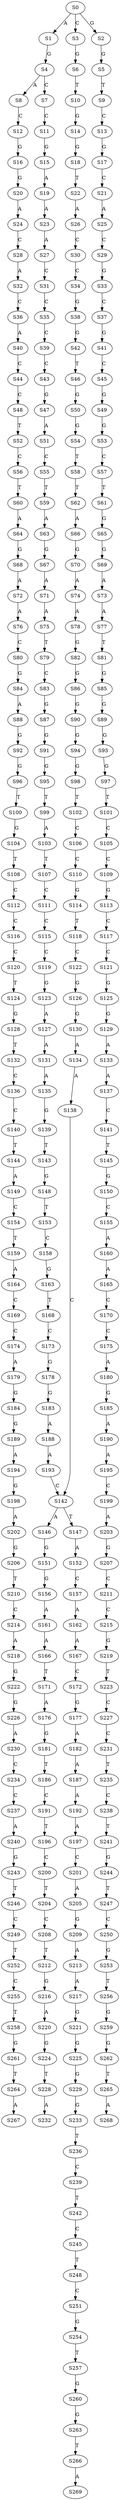 strict digraph  {
	S0 -> S1 [ label = A ];
	S0 -> S2 [ label = G ];
	S0 -> S3 [ label = C ];
	S1 -> S4 [ label = G ];
	S2 -> S5 [ label = G ];
	S3 -> S6 [ label = G ];
	S4 -> S7 [ label = C ];
	S4 -> S8 [ label = A ];
	S5 -> S9 [ label = T ];
	S6 -> S10 [ label = T ];
	S7 -> S11 [ label = C ];
	S8 -> S12 [ label = C ];
	S9 -> S13 [ label = C ];
	S10 -> S14 [ label = G ];
	S11 -> S15 [ label = G ];
	S12 -> S16 [ label = G ];
	S13 -> S17 [ label = G ];
	S14 -> S18 [ label = G ];
	S15 -> S19 [ label = A ];
	S16 -> S20 [ label = G ];
	S17 -> S21 [ label = C ];
	S18 -> S22 [ label = T ];
	S19 -> S23 [ label = A ];
	S20 -> S24 [ label = A ];
	S21 -> S25 [ label = A ];
	S22 -> S26 [ label = A ];
	S23 -> S27 [ label = A ];
	S24 -> S28 [ label = C ];
	S25 -> S29 [ label = C ];
	S26 -> S30 [ label = C ];
	S27 -> S31 [ label = C ];
	S28 -> S32 [ label = A ];
	S29 -> S33 [ label = G ];
	S30 -> S34 [ label = C ];
	S31 -> S35 [ label = C ];
	S32 -> S36 [ label = C ];
	S33 -> S37 [ label = C ];
	S34 -> S38 [ label = G ];
	S35 -> S39 [ label = C ];
	S36 -> S40 [ label = A ];
	S37 -> S41 [ label = G ];
	S38 -> S42 [ label = G ];
	S39 -> S43 [ label = C ];
	S40 -> S44 [ label = C ];
	S41 -> S45 [ label = C ];
	S42 -> S46 [ label = T ];
	S43 -> S47 [ label = G ];
	S44 -> S48 [ label = C ];
	S45 -> S49 [ label = G ];
	S46 -> S50 [ label = G ];
	S47 -> S51 [ label = A ];
	S48 -> S52 [ label = T ];
	S49 -> S53 [ label = G ];
	S50 -> S54 [ label = G ];
	S51 -> S55 [ label = C ];
	S52 -> S56 [ label = C ];
	S53 -> S57 [ label = C ];
	S54 -> S58 [ label = T ];
	S55 -> S59 [ label = T ];
	S56 -> S60 [ label = T ];
	S57 -> S61 [ label = T ];
	S58 -> S62 [ label = T ];
	S59 -> S63 [ label = A ];
	S60 -> S64 [ label = A ];
	S61 -> S65 [ label = G ];
	S62 -> S66 [ label = A ];
	S63 -> S67 [ label = G ];
	S64 -> S68 [ label = G ];
	S65 -> S69 [ label = G ];
	S66 -> S70 [ label = G ];
	S67 -> S71 [ label = A ];
	S68 -> S72 [ label = A ];
	S69 -> S73 [ label = A ];
	S70 -> S74 [ label = A ];
	S71 -> S75 [ label = A ];
	S72 -> S76 [ label = A ];
	S73 -> S77 [ label = A ];
	S74 -> S78 [ label = A ];
	S75 -> S79 [ label = T ];
	S76 -> S80 [ label = C ];
	S77 -> S81 [ label = T ];
	S78 -> S82 [ label = G ];
	S79 -> S83 [ label = C ];
	S80 -> S84 [ label = G ];
	S81 -> S85 [ label = G ];
	S82 -> S86 [ label = G ];
	S83 -> S87 [ label = G ];
	S84 -> S88 [ label = A ];
	S85 -> S89 [ label = G ];
	S86 -> S90 [ label = G ];
	S87 -> S91 [ label = G ];
	S88 -> S92 [ label = G ];
	S89 -> S93 [ label = G ];
	S90 -> S94 [ label = G ];
	S91 -> S95 [ label = G ];
	S92 -> S96 [ label = G ];
	S93 -> S97 [ label = G ];
	S94 -> S98 [ label = G ];
	S95 -> S99 [ label = T ];
	S96 -> S100 [ label = T ];
	S97 -> S101 [ label = T ];
	S98 -> S102 [ label = T ];
	S99 -> S103 [ label = A ];
	S100 -> S104 [ label = G ];
	S101 -> S105 [ label = C ];
	S102 -> S106 [ label = C ];
	S103 -> S107 [ label = T ];
	S104 -> S108 [ label = T ];
	S105 -> S109 [ label = C ];
	S106 -> S110 [ label = C ];
	S107 -> S111 [ label = C ];
	S108 -> S112 [ label = C ];
	S109 -> S113 [ label = G ];
	S110 -> S114 [ label = G ];
	S111 -> S115 [ label = C ];
	S112 -> S116 [ label = C ];
	S113 -> S117 [ label = C ];
	S114 -> S118 [ label = T ];
	S115 -> S119 [ label = C ];
	S116 -> S120 [ label = C ];
	S117 -> S121 [ label = C ];
	S118 -> S122 [ label = C ];
	S119 -> S123 [ label = G ];
	S120 -> S124 [ label = T ];
	S121 -> S125 [ label = G ];
	S122 -> S126 [ label = G ];
	S123 -> S127 [ label = A ];
	S124 -> S128 [ label = G ];
	S125 -> S129 [ label = G ];
	S126 -> S130 [ label = G ];
	S127 -> S131 [ label = A ];
	S128 -> S132 [ label = T ];
	S129 -> S133 [ label = A ];
	S130 -> S134 [ label = A ];
	S131 -> S135 [ label = A ];
	S132 -> S136 [ label = C ];
	S133 -> S137 [ label = A ];
	S134 -> S138 [ label = A ];
	S135 -> S139 [ label = G ];
	S136 -> S140 [ label = C ];
	S137 -> S141 [ label = C ];
	S138 -> S142 [ label = C ];
	S139 -> S143 [ label = T ];
	S140 -> S144 [ label = T ];
	S141 -> S145 [ label = T ];
	S142 -> S146 [ label = A ];
	S142 -> S147 [ label = T ];
	S143 -> S148 [ label = G ];
	S144 -> S149 [ label = A ];
	S145 -> S150 [ label = G ];
	S146 -> S151 [ label = G ];
	S147 -> S152 [ label = A ];
	S148 -> S153 [ label = T ];
	S149 -> S154 [ label = C ];
	S150 -> S155 [ label = C ];
	S151 -> S156 [ label = G ];
	S152 -> S157 [ label = C ];
	S153 -> S158 [ label = C ];
	S154 -> S159 [ label = T ];
	S155 -> S160 [ label = A ];
	S156 -> S161 [ label = A ];
	S157 -> S162 [ label = A ];
	S158 -> S163 [ label = G ];
	S159 -> S164 [ label = A ];
	S160 -> S165 [ label = A ];
	S161 -> S166 [ label = A ];
	S162 -> S167 [ label = A ];
	S163 -> S168 [ label = T ];
	S164 -> S169 [ label = C ];
	S165 -> S170 [ label = C ];
	S166 -> S171 [ label = T ];
	S167 -> S172 [ label = C ];
	S168 -> S173 [ label = C ];
	S169 -> S174 [ label = C ];
	S170 -> S175 [ label = C ];
	S171 -> S176 [ label = A ];
	S172 -> S177 [ label = G ];
	S173 -> S178 [ label = G ];
	S174 -> S179 [ label = A ];
	S175 -> S180 [ label = A ];
	S176 -> S181 [ label = G ];
	S177 -> S182 [ label = A ];
	S178 -> S183 [ label = G ];
	S179 -> S184 [ label = G ];
	S180 -> S185 [ label = G ];
	S181 -> S186 [ label = T ];
	S182 -> S187 [ label = A ];
	S183 -> S188 [ label = A ];
	S184 -> S189 [ label = G ];
	S185 -> S190 [ label = A ];
	S186 -> S191 [ label = C ];
	S187 -> S192 [ label = A ];
	S188 -> S193 [ label = A ];
	S189 -> S194 [ label = A ];
	S190 -> S195 [ label = A ];
	S191 -> S196 [ label = T ];
	S192 -> S197 [ label = A ];
	S193 -> S142 [ label = C ];
	S194 -> S198 [ label = G ];
	S195 -> S199 [ label = C ];
	S196 -> S200 [ label = C ];
	S197 -> S201 [ label = C ];
	S198 -> S202 [ label = A ];
	S199 -> S203 [ label = A ];
	S200 -> S204 [ label = T ];
	S201 -> S205 [ label = A ];
	S202 -> S206 [ label = G ];
	S203 -> S207 [ label = G ];
	S204 -> S208 [ label = C ];
	S205 -> S209 [ label = G ];
	S206 -> S210 [ label = T ];
	S207 -> S211 [ label = C ];
	S208 -> S212 [ label = T ];
	S209 -> S213 [ label = A ];
	S210 -> S214 [ label = C ];
	S211 -> S215 [ label = C ];
	S212 -> S216 [ label = G ];
	S213 -> S217 [ label = A ];
	S214 -> S218 [ label = A ];
	S215 -> S219 [ label = G ];
	S216 -> S220 [ label = A ];
	S217 -> S221 [ label = G ];
	S218 -> S222 [ label = G ];
	S219 -> S223 [ label = T ];
	S220 -> S224 [ label = G ];
	S221 -> S225 [ label = G ];
	S222 -> S226 [ label = G ];
	S223 -> S227 [ label = C ];
	S224 -> S228 [ label = T ];
	S225 -> S229 [ label = G ];
	S226 -> S230 [ label = A ];
	S227 -> S231 [ label = C ];
	S228 -> S232 [ label = A ];
	S229 -> S233 [ label = G ];
	S230 -> S234 [ label = C ];
	S231 -> S235 [ label = T ];
	S233 -> S236 [ label = T ];
	S234 -> S237 [ label = C ];
	S235 -> S238 [ label = C ];
	S236 -> S239 [ label = C ];
	S237 -> S240 [ label = A ];
	S238 -> S241 [ label = T ];
	S239 -> S242 [ label = T ];
	S240 -> S243 [ label = G ];
	S241 -> S244 [ label = G ];
	S242 -> S245 [ label = C ];
	S243 -> S246 [ label = T ];
	S244 -> S247 [ label = T ];
	S245 -> S248 [ label = T ];
	S246 -> S249 [ label = C ];
	S247 -> S250 [ label = C ];
	S248 -> S251 [ label = C ];
	S249 -> S252 [ label = T ];
	S250 -> S253 [ label = G ];
	S251 -> S254 [ label = G ];
	S252 -> S255 [ label = C ];
	S253 -> S256 [ label = T ];
	S254 -> S257 [ label = T ];
	S255 -> S258 [ label = T ];
	S256 -> S259 [ label = G ];
	S257 -> S260 [ label = G ];
	S258 -> S261 [ label = G ];
	S259 -> S262 [ label = G ];
	S260 -> S263 [ label = G ];
	S261 -> S264 [ label = T ];
	S262 -> S265 [ label = T ];
	S263 -> S266 [ label = T ];
	S264 -> S267 [ label = A ];
	S265 -> S268 [ label = A ];
	S266 -> S269 [ label = A ];
}
